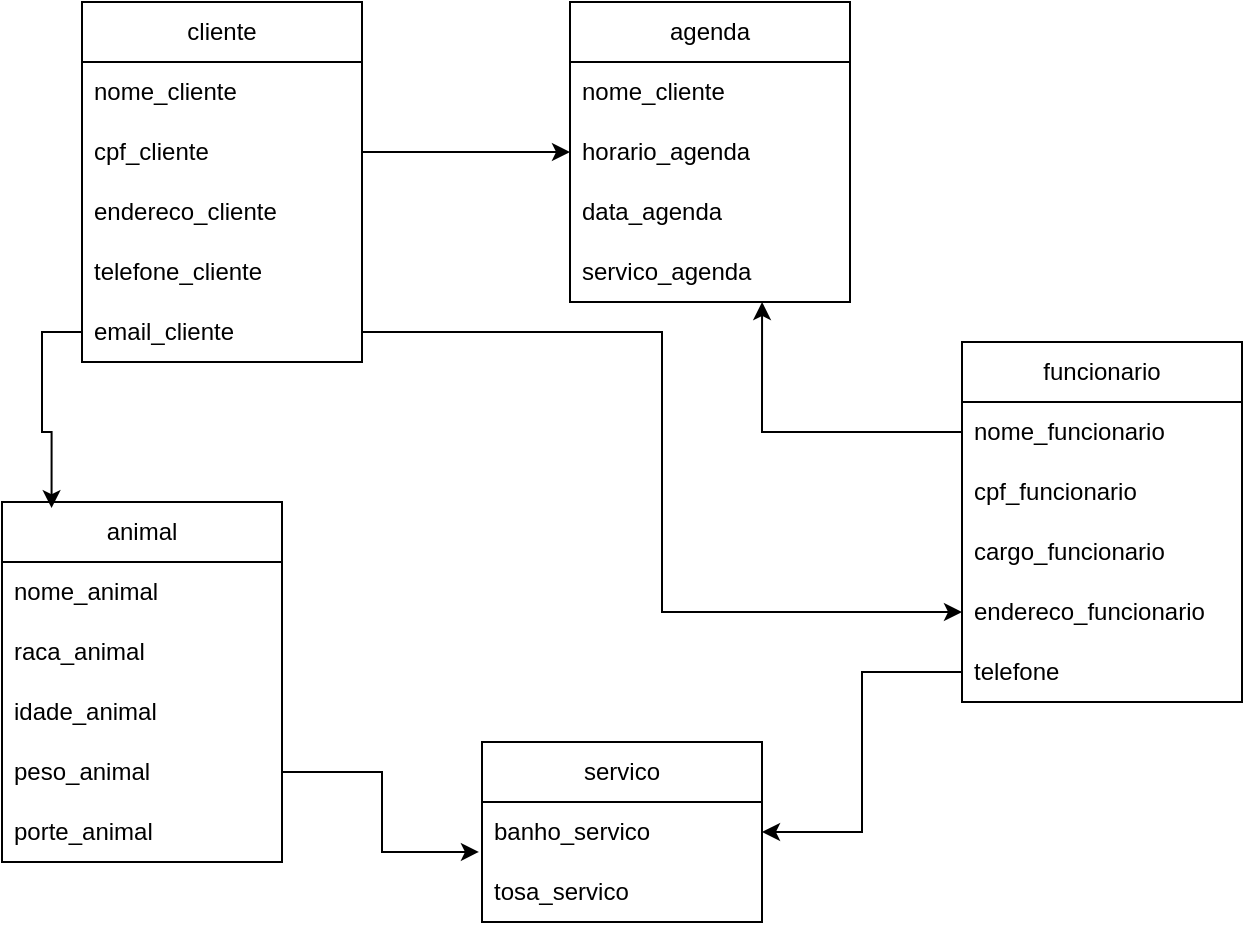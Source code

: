<mxfile version="21.5.0" type="device">
  <diagram id="C5RBs43oDa-KdzZeNtuy" name="Page-1">
    <mxGraphModel dx="1122" dy="498" grid="1" gridSize="10" guides="1" tooltips="1" connect="1" arrows="1" fold="1" page="1" pageScale="1" pageWidth="827" pageHeight="1169" math="0" shadow="0">
      <root>
        <mxCell id="WIyWlLk6GJQsqaUBKTNV-0" />
        <mxCell id="WIyWlLk6GJQsqaUBKTNV-1" parent="WIyWlLk6GJQsqaUBKTNV-0" />
        <mxCell id="aKOnFX4i-TheyFveJcn0-13" value="cliente" style="swimlane;fontStyle=0;childLayout=stackLayout;horizontal=1;startSize=30;horizontalStack=0;resizeParent=1;resizeParentMax=0;resizeLast=0;collapsible=1;marginBottom=0;whiteSpace=wrap;html=1;" vertex="1" parent="WIyWlLk6GJQsqaUBKTNV-1">
          <mxGeometry x="170" y="80" width="140" height="180" as="geometry" />
        </mxCell>
        <mxCell id="aKOnFX4i-TheyFveJcn0-14" value="nome_cliente" style="text;strokeColor=none;fillColor=none;align=left;verticalAlign=middle;spacingLeft=4;spacingRight=4;overflow=hidden;points=[[0,0.5],[1,0.5]];portConstraint=eastwest;rotatable=0;whiteSpace=wrap;html=1;" vertex="1" parent="aKOnFX4i-TheyFveJcn0-13">
          <mxGeometry y="30" width="140" height="30" as="geometry" />
        </mxCell>
        <mxCell id="aKOnFX4i-TheyFveJcn0-15" value="cpf_cliente" style="text;strokeColor=none;fillColor=none;align=left;verticalAlign=middle;spacingLeft=4;spacingRight=4;overflow=hidden;points=[[0,0.5],[1,0.5]];portConstraint=eastwest;rotatable=0;whiteSpace=wrap;html=1;" vertex="1" parent="aKOnFX4i-TheyFveJcn0-13">
          <mxGeometry y="60" width="140" height="30" as="geometry" />
        </mxCell>
        <mxCell id="aKOnFX4i-TheyFveJcn0-16" value="endereco_cliente" style="text;strokeColor=none;fillColor=none;align=left;verticalAlign=middle;spacingLeft=4;spacingRight=4;overflow=hidden;points=[[0,0.5],[1,0.5]];portConstraint=eastwest;rotatable=0;whiteSpace=wrap;html=1;" vertex="1" parent="aKOnFX4i-TheyFveJcn0-13">
          <mxGeometry y="90" width="140" height="30" as="geometry" />
        </mxCell>
        <mxCell id="aKOnFX4i-TheyFveJcn0-29" value="telefone_cliente" style="text;strokeColor=none;fillColor=none;align=left;verticalAlign=middle;spacingLeft=4;spacingRight=4;overflow=hidden;points=[[0,0.5],[1,0.5]];portConstraint=eastwest;rotatable=0;whiteSpace=wrap;html=1;" vertex="1" parent="aKOnFX4i-TheyFveJcn0-13">
          <mxGeometry y="120" width="140" height="30" as="geometry" />
        </mxCell>
        <mxCell id="aKOnFX4i-TheyFveJcn0-30" value="email_cliente" style="text;strokeColor=none;fillColor=none;align=left;verticalAlign=middle;spacingLeft=4;spacingRight=4;overflow=hidden;points=[[0,0.5],[1,0.5]];portConstraint=eastwest;rotatable=0;whiteSpace=wrap;html=1;" vertex="1" parent="aKOnFX4i-TheyFveJcn0-13">
          <mxGeometry y="150" width="140" height="30" as="geometry" />
        </mxCell>
        <mxCell id="aKOnFX4i-TheyFveJcn0-19" value="animal" style="swimlane;fontStyle=0;childLayout=stackLayout;horizontal=1;startSize=30;horizontalStack=0;resizeParent=1;resizeParentMax=0;resizeLast=0;collapsible=1;marginBottom=0;whiteSpace=wrap;html=1;" vertex="1" parent="WIyWlLk6GJQsqaUBKTNV-1">
          <mxGeometry x="130" y="330" width="140" height="180" as="geometry" />
        </mxCell>
        <mxCell id="aKOnFX4i-TheyFveJcn0-20" value="nome_animal" style="text;strokeColor=none;fillColor=none;align=left;verticalAlign=middle;spacingLeft=4;spacingRight=4;overflow=hidden;points=[[0,0.5],[1,0.5]];portConstraint=eastwest;rotatable=0;whiteSpace=wrap;html=1;" vertex="1" parent="aKOnFX4i-TheyFveJcn0-19">
          <mxGeometry y="30" width="140" height="30" as="geometry" />
        </mxCell>
        <mxCell id="aKOnFX4i-TheyFveJcn0-21" value="raca_animal" style="text;strokeColor=none;fillColor=none;align=left;verticalAlign=middle;spacingLeft=4;spacingRight=4;overflow=hidden;points=[[0,0.5],[1,0.5]];portConstraint=eastwest;rotatable=0;whiteSpace=wrap;html=1;" vertex="1" parent="aKOnFX4i-TheyFveJcn0-19">
          <mxGeometry y="60" width="140" height="30" as="geometry" />
        </mxCell>
        <mxCell id="aKOnFX4i-TheyFveJcn0-22" value="idade_animal" style="text;strokeColor=none;fillColor=none;align=left;verticalAlign=middle;spacingLeft=4;spacingRight=4;overflow=hidden;points=[[0,0.5],[1,0.5]];portConstraint=eastwest;rotatable=0;whiteSpace=wrap;html=1;" vertex="1" parent="aKOnFX4i-TheyFveJcn0-19">
          <mxGeometry y="90" width="140" height="30" as="geometry" />
        </mxCell>
        <mxCell id="aKOnFX4i-TheyFveJcn0-34" value="peso_animal" style="text;strokeColor=none;fillColor=none;align=left;verticalAlign=middle;spacingLeft=4;spacingRight=4;overflow=hidden;points=[[0,0.5],[1,0.5]];portConstraint=eastwest;rotatable=0;whiteSpace=wrap;html=1;" vertex="1" parent="aKOnFX4i-TheyFveJcn0-19">
          <mxGeometry y="120" width="140" height="30" as="geometry" />
        </mxCell>
        <mxCell id="aKOnFX4i-TheyFveJcn0-35" value="porte_animal" style="text;strokeColor=none;fillColor=none;align=left;verticalAlign=middle;spacingLeft=4;spacingRight=4;overflow=hidden;points=[[0,0.5],[1,0.5]];portConstraint=eastwest;rotatable=0;whiteSpace=wrap;html=1;" vertex="1" parent="aKOnFX4i-TheyFveJcn0-19">
          <mxGeometry y="150" width="140" height="30" as="geometry" />
        </mxCell>
        <mxCell id="aKOnFX4i-TheyFveJcn0-23" value="agenda" style="swimlane;fontStyle=0;childLayout=stackLayout;horizontal=1;startSize=30;horizontalStack=0;resizeParent=1;resizeParentMax=0;resizeLast=0;collapsible=1;marginBottom=0;whiteSpace=wrap;html=1;" vertex="1" parent="WIyWlLk6GJQsqaUBKTNV-1">
          <mxGeometry x="414" y="80" width="140" height="150" as="geometry" />
        </mxCell>
        <mxCell id="aKOnFX4i-TheyFveJcn0-24" value="nome_cliente" style="text;strokeColor=none;fillColor=none;align=left;verticalAlign=middle;spacingLeft=4;spacingRight=4;overflow=hidden;points=[[0,0.5],[1,0.5]];portConstraint=eastwest;rotatable=0;whiteSpace=wrap;html=1;" vertex="1" parent="aKOnFX4i-TheyFveJcn0-23">
          <mxGeometry y="30" width="140" height="30" as="geometry" />
        </mxCell>
        <mxCell id="aKOnFX4i-TheyFveJcn0-25" value="horario_agenda" style="text;strokeColor=none;fillColor=none;align=left;verticalAlign=middle;spacingLeft=4;spacingRight=4;overflow=hidden;points=[[0,0.5],[1,0.5]];portConstraint=eastwest;rotatable=0;whiteSpace=wrap;html=1;" vertex="1" parent="aKOnFX4i-TheyFveJcn0-23">
          <mxGeometry y="60" width="140" height="30" as="geometry" />
        </mxCell>
        <mxCell id="aKOnFX4i-TheyFveJcn0-26" value="data_agenda" style="text;strokeColor=none;fillColor=none;align=left;verticalAlign=middle;spacingLeft=4;spacingRight=4;overflow=hidden;points=[[0,0.5],[1,0.5]];portConstraint=eastwest;rotatable=0;whiteSpace=wrap;html=1;" vertex="1" parent="aKOnFX4i-TheyFveJcn0-23">
          <mxGeometry y="90" width="140" height="30" as="geometry" />
        </mxCell>
        <mxCell id="aKOnFX4i-TheyFveJcn0-36" value="servico_agenda" style="text;strokeColor=none;fillColor=none;align=left;verticalAlign=middle;spacingLeft=4;spacingRight=4;overflow=hidden;points=[[0,0.5],[1,0.5]];portConstraint=eastwest;rotatable=0;whiteSpace=wrap;html=1;" vertex="1" parent="aKOnFX4i-TheyFveJcn0-23">
          <mxGeometry y="120" width="140" height="30" as="geometry" />
        </mxCell>
        <mxCell id="aKOnFX4i-TheyFveJcn0-37" value="funcionario" style="swimlane;fontStyle=0;childLayout=stackLayout;horizontal=1;startSize=30;horizontalStack=0;resizeParent=1;resizeParentMax=0;resizeLast=0;collapsible=1;marginBottom=0;whiteSpace=wrap;html=1;" vertex="1" parent="WIyWlLk6GJQsqaUBKTNV-1">
          <mxGeometry x="610" y="250" width="140" height="180" as="geometry" />
        </mxCell>
        <mxCell id="aKOnFX4i-TheyFveJcn0-38" value="nome_funcionario" style="text;strokeColor=none;fillColor=none;align=left;verticalAlign=middle;spacingLeft=4;spacingRight=4;overflow=hidden;points=[[0,0.5],[1,0.5]];portConstraint=eastwest;rotatable=0;whiteSpace=wrap;html=1;" vertex="1" parent="aKOnFX4i-TheyFveJcn0-37">
          <mxGeometry y="30" width="140" height="30" as="geometry" />
        </mxCell>
        <mxCell id="aKOnFX4i-TheyFveJcn0-39" value="cpf_funcionario" style="text;strokeColor=none;fillColor=none;align=left;verticalAlign=middle;spacingLeft=4;spacingRight=4;overflow=hidden;points=[[0,0.5],[1,0.5]];portConstraint=eastwest;rotatable=0;whiteSpace=wrap;html=1;" vertex="1" parent="aKOnFX4i-TheyFveJcn0-37">
          <mxGeometry y="60" width="140" height="30" as="geometry" />
        </mxCell>
        <mxCell id="aKOnFX4i-TheyFveJcn0-40" value="cargo_funcionario" style="text;strokeColor=none;fillColor=none;align=left;verticalAlign=middle;spacingLeft=4;spacingRight=4;overflow=hidden;points=[[0,0.5],[1,0.5]];portConstraint=eastwest;rotatable=0;whiteSpace=wrap;html=1;" vertex="1" parent="aKOnFX4i-TheyFveJcn0-37">
          <mxGeometry y="90" width="140" height="30" as="geometry" />
        </mxCell>
        <mxCell id="aKOnFX4i-TheyFveJcn0-42" value="endereco_funcionario" style="text;strokeColor=none;fillColor=none;align=left;verticalAlign=middle;spacingLeft=4;spacingRight=4;overflow=hidden;points=[[0,0.5],[1,0.5]];portConstraint=eastwest;rotatable=0;whiteSpace=wrap;html=1;" vertex="1" parent="aKOnFX4i-TheyFveJcn0-37">
          <mxGeometry y="120" width="140" height="30" as="geometry" />
        </mxCell>
        <mxCell id="aKOnFX4i-TheyFveJcn0-43" value="telefone" style="text;strokeColor=none;fillColor=none;align=left;verticalAlign=middle;spacingLeft=4;spacingRight=4;overflow=hidden;points=[[0,0.5],[1,0.5]];portConstraint=eastwest;rotatable=0;whiteSpace=wrap;html=1;" vertex="1" parent="aKOnFX4i-TheyFveJcn0-37">
          <mxGeometry y="150" width="140" height="30" as="geometry" />
        </mxCell>
        <mxCell id="aKOnFX4i-TheyFveJcn0-44" value="servico" style="swimlane;fontStyle=0;childLayout=stackLayout;horizontal=1;startSize=30;horizontalStack=0;resizeParent=1;resizeParentMax=0;resizeLast=0;collapsible=1;marginBottom=0;whiteSpace=wrap;html=1;" vertex="1" parent="WIyWlLk6GJQsqaUBKTNV-1">
          <mxGeometry x="370" y="450" width="140" height="90" as="geometry" />
        </mxCell>
        <mxCell id="aKOnFX4i-TheyFveJcn0-45" value="banho_servico" style="text;strokeColor=none;fillColor=none;align=left;verticalAlign=middle;spacingLeft=4;spacingRight=4;overflow=hidden;points=[[0,0.5],[1,0.5]];portConstraint=eastwest;rotatable=0;whiteSpace=wrap;html=1;" vertex="1" parent="aKOnFX4i-TheyFveJcn0-44">
          <mxGeometry y="30" width="140" height="30" as="geometry" />
        </mxCell>
        <mxCell id="aKOnFX4i-TheyFveJcn0-46" value="tosa_servico" style="text;strokeColor=none;fillColor=none;align=left;verticalAlign=middle;spacingLeft=4;spacingRight=4;overflow=hidden;points=[[0,0.5],[1,0.5]];portConstraint=eastwest;rotatable=0;whiteSpace=wrap;html=1;" vertex="1" parent="aKOnFX4i-TheyFveJcn0-44">
          <mxGeometry y="60" width="140" height="30" as="geometry" />
        </mxCell>
        <mxCell id="aKOnFX4i-TheyFveJcn0-48" style="edgeStyle=orthogonalEdgeStyle;rounded=0;orthogonalLoop=1;jettySize=auto;html=1;exitX=1;exitY=0.5;exitDx=0;exitDy=0;entryX=0;entryY=0.5;entryDx=0;entryDy=0;" edge="1" parent="WIyWlLk6GJQsqaUBKTNV-1" source="aKOnFX4i-TheyFveJcn0-15" target="aKOnFX4i-TheyFveJcn0-25">
          <mxGeometry relative="1" as="geometry" />
        </mxCell>
        <mxCell id="aKOnFX4i-TheyFveJcn0-49" style="edgeStyle=orthogonalEdgeStyle;rounded=0;orthogonalLoop=1;jettySize=auto;html=1;exitX=0;exitY=0.5;exitDx=0;exitDy=0;entryX=0.177;entryY=0.017;entryDx=0;entryDy=0;entryPerimeter=0;" edge="1" parent="WIyWlLk6GJQsqaUBKTNV-1" source="aKOnFX4i-TheyFveJcn0-30" target="aKOnFX4i-TheyFveJcn0-19">
          <mxGeometry relative="1" as="geometry" />
        </mxCell>
        <mxCell id="aKOnFX4i-TheyFveJcn0-50" style="edgeStyle=orthogonalEdgeStyle;rounded=0;orthogonalLoop=1;jettySize=auto;html=1;exitX=1;exitY=0.5;exitDx=0;exitDy=0;entryX=-0.011;entryY=0.833;entryDx=0;entryDy=0;entryPerimeter=0;" edge="1" parent="WIyWlLk6GJQsqaUBKTNV-1" source="aKOnFX4i-TheyFveJcn0-34" target="aKOnFX4i-TheyFveJcn0-45">
          <mxGeometry relative="1" as="geometry" />
        </mxCell>
        <mxCell id="aKOnFX4i-TheyFveJcn0-51" style="edgeStyle=orthogonalEdgeStyle;rounded=0;orthogonalLoop=1;jettySize=auto;html=1;exitX=0;exitY=0.5;exitDx=0;exitDy=0;entryX=1;entryY=0.5;entryDx=0;entryDy=0;" edge="1" parent="WIyWlLk6GJQsqaUBKTNV-1" source="aKOnFX4i-TheyFveJcn0-43" target="aKOnFX4i-TheyFveJcn0-45">
          <mxGeometry relative="1" as="geometry" />
        </mxCell>
        <mxCell id="aKOnFX4i-TheyFveJcn0-52" style="edgeStyle=orthogonalEdgeStyle;rounded=0;orthogonalLoop=1;jettySize=auto;html=1;exitX=0;exitY=0.5;exitDx=0;exitDy=0;entryX=0.686;entryY=1;entryDx=0;entryDy=0;entryPerimeter=0;" edge="1" parent="WIyWlLk6GJQsqaUBKTNV-1" source="aKOnFX4i-TheyFveJcn0-38" target="aKOnFX4i-TheyFveJcn0-36">
          <mxGeometry relative="1" as="geometry" />
        </mxCell>
        <mxCell id="aKOnFX4i-TheyFveJcn0-53" style="edgeStyle=orthogonalEdgeStyle;rounded=0;orthogonalLoop=1;jettySize=auto;html=1;exitX=1;exitY=0.5;exitDx=0;exitDy=0;" edge="1" parent="WIyWlLk6GJQsqaUBKTNV-1" source="aKOnFX4i-TheyFveJcn0-30" target="aKOnFX4i-TheyFveJcn0-42">
          <mxGeometry relative="1" as="geometry" />
        </mxCell>
      </root>
    </mxGraphModel>
  </diagram>
</mxfile>
